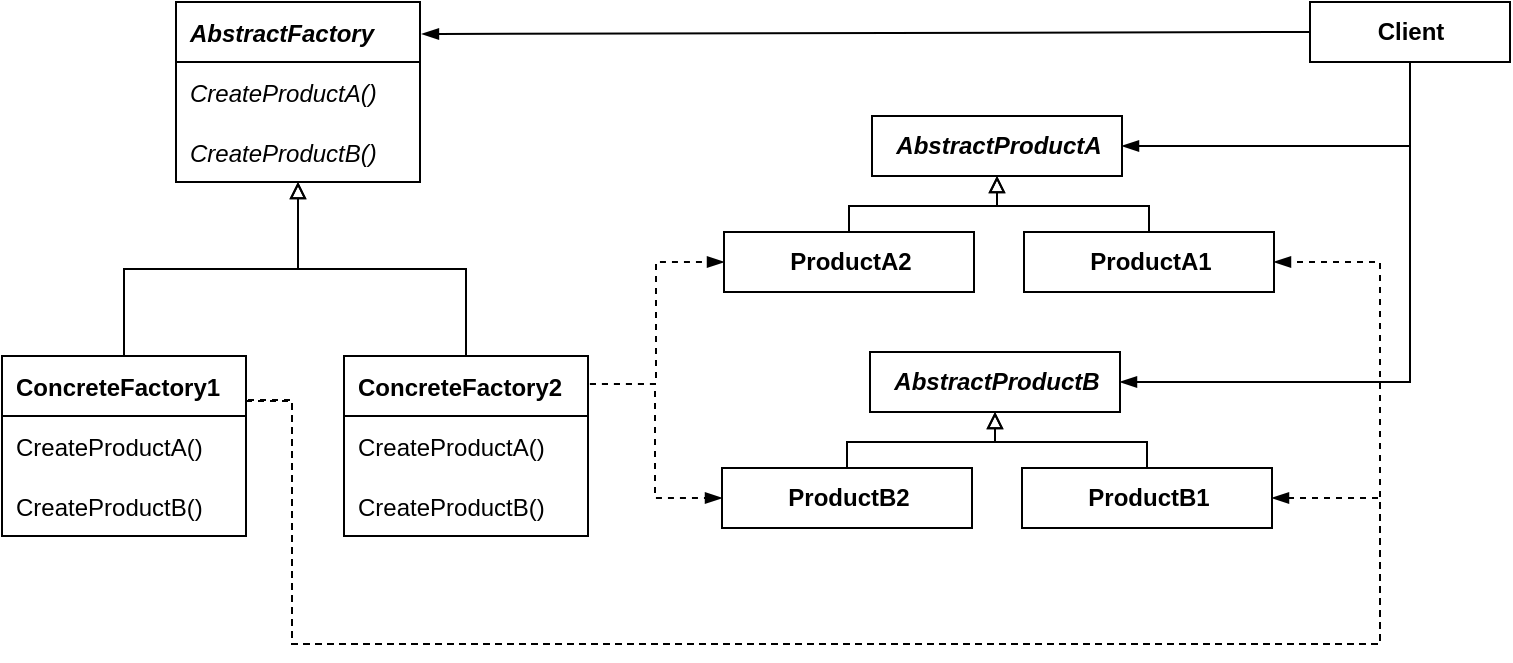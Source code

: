 <mxfile version="20.3.0" type="device"><diagram id="Go7ODr88gcL93da7TFws" name="Page-1"><mxGraphModel dx="1018" dy="669" grid="0" gridSize="10" guides="1" tooltips="1" connect="1" arrows="1" fold="1" page="1" pageScale="1" pageWidth="827" pageHeight="1169" math="0" shadow="0"><root><mxCell id="0"/><mxCell id="1" parent="0"/><mxCell id="mV2-xWREY8VUc57nsRdw-17" value="&lt;b&gt;Client&lt;/b&gt;" style="html=1;fontSize=12;startSize=25;arcSize=12;spacing=2;fillColor=none;" parent="1" vertex="1"><mxGeometry x="703" y="56" width="100" height="30" as="geometry"/></mxCell><mxCell id="m-VeJikr_MVGwjGo7v-r-1" value="AbstractFactory" style="swimlane;fontStyle=3;childLayout=stackLayout;horizontal=1;startSize=30;fillColor=none;horizontalStack=0;resizeParent=1;resizeParentMax=0;resizeLast=0;collapsible=0;marginBottom=0;fontSize=12;swimlaneHead=1;swimlaneBody=1;connectable=1;allowArrows=1;dropTarget=1;align=left;spacingLeft=5;" vertex="1" parent="1"><mxGeometry x="136" y="56" width="122" height="90" as="geometry"><mxRectangle x="245" y="370" width="90" height="26" as="alternateBounds"/></mxGeometry></mxCell><mxCell id="m-VeJikr_MVGwjGo7v-r-3" value="CreateProductA()" style="text;strokeColor=none;fillColor=none;align=left;verticalAlign=middle;spacingLeft=5;spacingRight=4;overflow=hidden;rotatable=0;points=[[0,0.5],[1,0.5]];portConstraint=eastwest;fontSize=12;fontStyle=2" vertex="1" parent="m-VeJikr_MVGwjGo7v-r-1"><mxGeometry y="30" width="122" height="30" as="geometry"/></mxCell><mxCell id="m-VeJikr_MVGwjGo7v-r-2" value="CreateProductB()" style="text;strokeColor=none;fillColor=none;align=left;verticalAlign=middle;spacingLeft=5;spacingRight=4;overflow=hidden;rotatable=0;points=[[0,0.5],[1,0.5]];portConstraint=eastwest;fontSize=12;fontStyle=2;connectable=0;" vertex="1" parent="m-VeJikr_MVGwjGo7v-r-1"><mxGeometry y="60" width="122" height="30" as="geometry"/></mxCell><mxCell id="m-VeJikr_MVGwjGo7v-r-4" value="ConcreteFactory1" style="swimlane;fontStyle=1;childLayout=stackLayout;horizontal=1;startSize=30;fillColor=none;horizontalStack=0;resizeParent=1;resizeParentMax=0;resizeLast=0;collapsible=0;marginBottom=0;fontSize=12;swimlaneHead=1;swimlaneBody=1;connectable=1;allowArrows=1;dropTarget=1;align=left;spacingLeft=5;" vertex="1" parent="1"><mxGeometry x="49" y="233" width="122" height="90" as="geometry"><mxRectangle x="245" y="370" width="90" height="26" as="alternateBounds"/></mxGeometry></mxCell><mxCell id="m-VeJikr_MVGwjGo7v-r-5" value="CreateProductA()" style="text;strokeColor=none;fillColor=none;align=left;verticalAlign=middle;spacingLeft=5;spacingRight=4;overflow=hidden;rotatable=0;points=[[0,0.5],[1,0.5]];portConstraint=eastwest;fontSize=12;fontStyle=0" vertex="1" parent="m-VeJikr_MVGwjGo7v-r-4"><mxGeometry y="30" width="122" height="30" as="geometry"/></mxCell><mxCell id="m-VeJikr_MVGwjGo7v-r-6" value="CreateProductB()" style="text;strokeColor=none;fillColor=none;align=left;verticalAlign=middle;spacingLeft=5;spacingRight=4;overflow=hidden;rotatable=0;points=[[0,0.5],[1,0.5]];portConstraint=eastwest;fontSize=12;fontStyle=0" vertex="1" parent="m-VeJikr_MVGwjGo7v-r-4"><mxGeometry y="60" width="122" height="30" as="geometry"/></mxCell><mxCell id="m-VeJikr_MVGwjGo7v-r-7" value="ConcreteFactory2" style="swimlane;fontStyle=1;childLayout=stackLayout;horizontal=1;startSize=30;fillColor=none;horizontalStack=0;resizeParent=1;resizeParentMax=0;resizeLast=0;collapsible=0;marginBottom=0;fontSize=12;swimlaneHead=1;swimlaneBody=1;connectable=1;allowArrows=1;dropTarget=1;align=left;spacingLeft=5;" vertex="1" parent="1"><mxGeometry x="220" y="233" width="122" height="90" as="geometry"><mxRectangle x="245" y="370" width="90" height="26" as="alternateBounds"/></mxGeometry></mxCell><mxCell id="m-VeJikr_MVGwjGo7v-r-8" value="CreateProductA()" style="text;strokeColor=none;fillColor=none;align=left;verticalAlign=middle;spacingLeft=5;spacingRight=4;overflow=hidden;rotatable=0;points=[[0,0.5],[1,0.5]];portConstraint=eastwest;fontSize=12;fontStyle=0" vertex="1" parent="m-VeJikr_MVGwjGo7v-r-7"><mxGeometry y="30" width="122" height="30" as="geometry"/></mxCell><mxCell id="m-VeJikr_MVGwjGo7v-r-9" value="CreateProductB()" style="text;strokeColor=none;fillColor=none;align=left;verticalAlign=middle;spacingLeft=5;spacingRight=4;overflow=hidden;rotatable=0;points=[[0,0.5],[1,0.5]];portConstraint=eastwest;fontSize=12;fontStyle=0" vertex="1" parent="m-VeJikr_MVGwjGo7v-r-7"><mxGeometry y="60" width="122" height="30" as="geometry"/></mxCell><mxCell id="m-VeJikr_MVGwjGo7v-r-10" value="" style="edgeStyle=orthogonalEdgeStyle;rounded=0;orthogonalLoop=1;jettySize=auto;html=1;fontSize=12;startSize=30;endArrow=block;endFill=0;exitX=0.5;exitY=0;exitDx=0;exitDy=0;entryX=0.5;entryY=1;entryDx=0;entryDy=0;" edge="1" parent="1" source="m-VeJikr_MVGwjGo7v-r-7" target="m-VeJikr_MVGwjGo7v-r-1"><mxGeometry relative="1" as="geometry"><mxPoint x="352.5" y="45" as="sourcePoint"/><mxPoint x="217" y="198" as="targetPoint"/></mxGeometry></mxCell><mxCell id="m-VeJikr_MVGwjGo7v-r-11" value="" style="edgeStyle=orthogonalEdgeStyle;rounded=0;orthogonalLoop=1;jettySize=auto;html=1;fontSize=12;startSize=30;endArrow=block;endFill=0;exitX=0.5;exitY=0;exitDx=0;exitDy=0;entryX=0.5;entryY=1;entryDx=0;entryDy=0;" edge="1" parent="1" source="m-VeJikr_MVGwjGo7v-r-4" target="m-VeJikr_MVGwjGo7v-r-1"><mxGeometry relative="1" as="geometry"><mxPoint x="291" y="243" as="sourcePoint"/><mxPoint x="183" y="198" as="targetPoint"/></mxGeometry></mxCell><mxCell id="m-VeJikr_MVGwjGo7v-r-12" value="&lt;b&gt;AbstractProductA&lt;/b&gt;" style="html=1;fontSize=12;startSize=25;arcSize=12;spacing=2;fillColor=none;fontStyle=2" vertex="1" parent="1"><mxGeometry x="484" y="113" width="125" height="30" as="geometry"/></mxCell><mxCell id="m-VeJikr_MVGwjGo7v-r-13" value="&lt;b&gt;ProductA2&lt;/b&gt;" style="html=1;fontSize=12;startSize=25;arcSize=12;spacing=2;fillColor=none;" vertex="1" parent="1"><mxGeometry x="410" y="171" width="125" height="30" as="geometry"/></mxCell><mxCell id="m-VeJikr_MVGwjGo7v-r-14" value="&lt;b&gt;ProductA1&lt;/b&gt;" style="html=1;fontSize=12;startSize=25;arcSize=12;spacing=2;fillColor=none;" vertex="1" parent="1"><mxGeometry x="560" y="171" width="125" height="30" as="geometry"/></mxCell><mxCell id="m-VeJikr_MVGwjGo7v-r-15" value="" style="rounded=0;orthogonalLoop=1;jettySize=auto;html=1;fontSize=12;startSize=30;endArrow=block;endFill=0;exitX=0.5;exitY=0;exitDx=0;exitDy=0;entryX=0.5;entryY=1;entryDx=0;entryDy=0;edgeStyle=orthogonalEdgeStyle;" edge="1" parent="1" source="m-VeJikr_MVGwjGo7v-r-14" target="m-VeJikr_MVGwjGo7v-r-12"><mxGeometry relative="1" as="geometry"><mxPoint x="324" y="243" as="sourcePoint"/><mxPoint x="240" y="192" as="targetPoint"/><Array as="points"><mxPoint x="623" y="158"/><mxPoint x="547" y="158"/></Array></mxGeometry></mxCell><mxCell id="m-VeJikr_MVGwjGo7v-r-16" value="" style="rounded=0;orthogonalLoop=1;jettySize=auto;html=1;fontSize=12;startSize=30;endArrow=block;endFill=0;exitX=0.5;exitY=0;exitDx=0;exitDy=0;entryX=0.5;entryY=1;entryDx=0;entryDy=0;edgeStyle=orthogonalEdgeStyle;" edge="1" parent="1" source="m-VeJikr_MVGwjGo7v-r-13" target="m-VeJikr_MVGwjGo7v-r-12"><mxGeometry relative="1" as="geometry"><mxPoint x="465" y="163" as="sourcePoint"/><mxPoint x="389" y="135" as="targetPoint"/><Array as="points"><mxPoint x="473" y="158"/><mxPoint x="547" y="158"/></Array></mxGeometry></mxCell><mxCell id="m-VeJikr_MVGwjGo7v-r-17" value="&lt;b&gt;AbstractProductB&lt;/b&gt;" style="html=1;fontSize=12;startSize=25;arcSize=12;spacing=2;fillColor=none;fontStyle=2" vertex="1" parent="1"><mxGeometry x="483" y="231" width="125" height="30" as="geometry"/></mxCell><mxCell id="m-VeJikr_MVGwjGo7v-r-18" value="&lt;b&gt;ProductB2&lt;/b&gt;" style="html=1;fontSize=12;startSize=25;arcSize=12;spacing=2;fillColor=none;" vertex="1" parent="1"><mxGeometry x="409" y="289" width="125" height="30" as="geometry"/></mxCell><mxCell id="m-VeJikr_MVGwjGo7v-r-19" value="&lt;b&gt;ProductB1&lt;/b&gt;" style="html=1;fontSize=12;startSize=25;arcSize=12;spacing=2;fillColor=none;" vertex="1" parent="1"><mxGeometry x="559" y="289" width="125" height="30" as="geometry"/></mxCell><mxCell id="m-VeJikr_MVGwjGo7v-r-20" value="" style="rounded=0;orthogonalLoop=1;jettySize=auto;html=1;fontSize=12;startSize=30;endArrow=block;endFill=0;exitX=0.5;exitY=0;exitDx=0;exitDy=0;entryX=0.5;entryY=1;entryDx=0;entryDy=0;edgeStyle=orthogonalEdgeStyle;" edge="1" parent="1" source="m-VeJikr_MVGwjGo7v-r-19" target="m-VeJikr_MVGwjGo7v-r-17"><mxGeometry relative="1" as="geometry"><mxPoint x="323" y="361" as="sourcePoint"/><mxPoint x="239" y="310" as="targetPoint"/><Array as="points"><mxPoint x="622" y="276"/><mxPoint x="546" y="276"/></Array></mxGeometry></mxCell><mxCell id="m-VeJikr_MVGwjGo7v-r-21" value="" style="rounded=0;orthogonalLoop=1;jettySize=auto;html=1;fontSize=12;startSize=30;endArrow=block;endFill=0;exitX=0.5;exitY=0;exitDx=0;exitDy=0;entryX=0.5;entryY=1;entryDx=0;entryDy=0;edgeStyle=orthogonalEdgeStyle;" edge="1" parent="1" source="m-VeJikr_MVGwjGo7v-r-18" target="m-VeJikr_MVGwjGo7v-r-17"><mxGeometry relative="1" as="geometry"><mxPoint x="464" y="281" as="sourcePoint"/><mxPoint x="388" y="253" as="targetPoint"/><Array as="points"><mxPoint x="472" y="276"/><mxPoint x="546" y="276"/></Array></mxGeometry></mxCell><mxCell id="m-VeJikr_MVGwjGo7v-r-22" value="" style="endArrow=blockThin;html=1;rounded=0;exitX=0;exitY=0.5;exitDx=0;exitDy=0;endFill=1;entryX=1.008;entryY=0.178;entryDx=0;entryDy=0;entryPerimeter=0;" edge="1" parent="1" source="mV2-xWREY8VUc57nsRdw-17" target="m-VeJikr_MVGwjGo7v-r-1"><mxGeometry width="50" height="50" relative="1" as="geometry"><mxPoint x="387" y="369" as="sourcePoint"/><mxPoint x="279" y="64" as="targetPoint"/></mxGeometry></mxCell><mxCell id="m-VeJikr_MVGwjGo7v-r-23" value="" style="endArrow=blockThin;html=1;rounded=0;exitX=0.5;exitY=1;exitDx=0;exitDy=0;endFill=1;entryX=1;entryY=0.5;entryDx=0;entryDy=0;edgeStyle=orthogonalEdgeStyle;" edge="1" parent="1" source="mV2-xWREY8VUc57nsRdw-17" target="m-VeJikr_MVGwjGo7v-r-12"><mxGeometry width="50" height="50" relative="1" as="geometry"><mxPoint x="723" y="117" as="sourcePoint"/><mxPoint x="269" y="117" as="targetPoint"/></mxGeometry></mxCell><mxCell id="m-VeJikr_MVGwjGo7v-r-24" value="" style="endArrow=blockThin;html=1;rounded=0;exitX=0.5;exitY=1;exitDx=0;exitDy=0;endFill=1;entryX=1;entryY=0.5;entryDx=0;entryDy=0;edgeStyle=orthogonalEdgeStyle;" edge="1" parent="1" source="mV2-xWREY8VUc57nsRdw-17" target="m-VeJikr_MVGwjGo7v-r-17"><mxGeometry width="50" height="50" relative="1" as="geometry"><mxPoint x="763" y="96" as="sourcePoint"/><mxPoint x="619" y="138" as="targetPoint"/></mxGeometry></mxCell><mxCell id="m-VeJikr_MVGwjGo7v-r-26" value="" style="endArrow=blockThin;html=1;rounded=0;endFill=1;exitX=1;exitY=0.25;exitDx=0;exitDy=0;entryX=1;entryY=0.5;entryDx=0;entryDy=0;edgeStyle=orthogonalEdgeStyle;dashed=1;" edge="1" parent="1" source="m-VeJikr_MVGwjGo7v-r-4" target="m-VeJikr_MVGwjGo7v-r-14"><mxGeometry width="50" height="50" relative="1" as="geometry"><mxPoint x="179" y="216" as="sourcePoint"/><mxPoint x="683" y="221" as="targetPoint"/><Array as="points"><mxPoint x="194" y="256"/><mxPoint x="194" y="377"/><mxPoint x="738" y="377"/><mxPoint x="738" y="186"/></Array></mxGeometry></mxCell><mxCell id="m-VeJikr_MVGwjGo7v-r-28" value="" style="endArrow=blockThin;html=1;rounded=0;endFill=1;entryX=1;entryY=0.5;entryDx=0;entryDy=0;dashed=1;edgeStyle=orthogonalEdgeStyle;" edge="1" parent="1" target="m-VeJikr_MVGwjGo7v-r-19"><mxGeometry width="50" height="50" relative="1" as="geometry"><mxPoint x="172" y="255" as="sourcePoint"/><mxPoint x="695" y="196" as="targetPoint"/><Array as="points"><mxPoint x="194" y="255"/><mxPoint x="194" y="377"/><mxPoint x="738" y="377"/><mxPoint x="738" y="304"/></Array></mxGeometry></mxCell><mxCell id="m-VeJikr_MVGwjGo7v-r-29" value="" style="endArrow=blockThin;html=1;rounded=0;endFill=1;entryX=0;entryY=0.5;entryDx=0;entryDy=0;dashed=1;exitX=1.008;exitY=0.156;exitDx=0;exitDy=0;exitPerimeter=0;edgeStyle=orthogonalEdgeStyle;" edge="1" parent="1" source="m-VeJikr_MVGwjGo7v-r-7" target="m-VeJikr_MVGwjGo7v-r-13"><mxGeometry width="50" height="50" relative="1" as="geometry"><mxPoint x="182" y="265" as="sourcePoint"/><mxPoint x="694" y="314" as="targetPoint"/></mxGeometry></mxCell><mxCell id="m-VeJikr_MVGwjGo7v-r-30" value="" style="endArrow=blockThin;html=1;rounded=0;endFill=1;entryX=0;entryY=0.5;entryDx=0;entryDy=0;dashed=1;exitX=1.008;exitY=0.156;exitDx=0;exitDy=0;exitPerimeter=0;edgeStyle=orthogonalEdgeStyle;" edge="1" parent="1" source="m-VeJikr_MVGwjGo7v-r-7" target="m-VeJikr_MVGwjGo7v-r-18"><mxGeometry width="50" height="50" relative="1" as="geometry"><mxPoint x="352.976" y="257.04" as="sourcePoint"/><mxPoint x="420" y="196" as="targetPoint"/></mxGeometry></mxCell></root></mxGraphModel></diagram></mxfile>